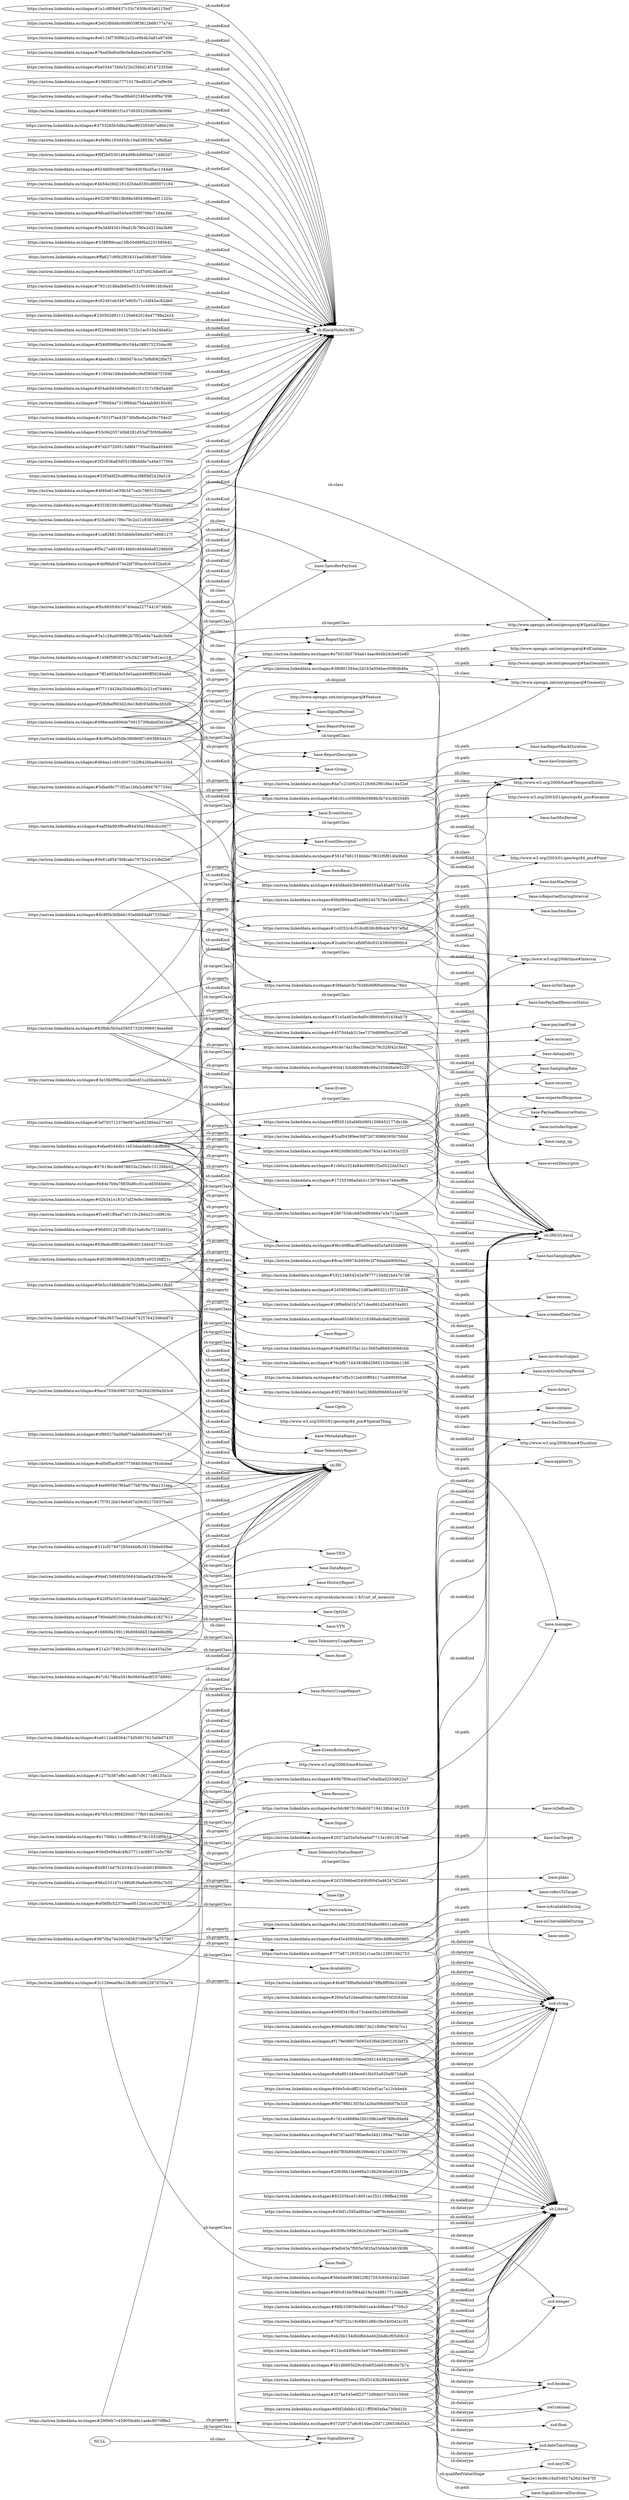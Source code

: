 digraph ar2dtool_diagram { 
rankdir=LR;
size="1501"
	"https://astrea.linkeddata.es/shapes#76ad0bd0a09c0e8abee2e0e40ad7e58c" -> "sh:BlankNodeOrIRI" [ label = "sh:nodeKind" ];
	"https://astrea.linkeddata.es/shapes#ba034472bfa322b258bd14f1472355e6" -> "sh:BlankNodeOrIRI" [ label = "sh:nodeKind" ];
	"https://astrea.linkeddata.es/shapes#1060f31bb77710178ed8201af7ef9e56" -> "sh:BlankNodeOrIRI" [ label = "sh:nodeKind" ];
	"https://astrea.linkeddata.es/shapes#83fb8c5b5ed395573202996919eee9e6" -> "base:ReportPayload" [ label = "sh:targetClass" ];
	"https://astrea.linkeddata.es/shapes#83fb8c5b5ed395573202996919eee9e6" -> "https://astrea.linkeddata.es/shapes#4570d4ab313ee7376d896f5cac207e6f" [ label = "sh:property" ];
	"https://astrea.linkeddata.es/shapes#83fb8c5b5ed395573202996919eee9e6" -> "sh:IRI" [ label = "sh:nodeKind" ];
	"https://astrea.linkeddata.es/shapes#83fb8c5b5ed395573202996919eee9e6" -> "https://astrea.linkeddata.es/shapes#9cb413cb4609b94c98e2559d8a0e5220" [ label = "sh:property" ];
	"https://astrea.linkeddata.es/shapes#83fb8c5b5ed395573202996919eee9e6" -> "https://astrea.linkeddata.es/shapes#6c4e74a1f8ac5b9d2b78c328f42c3bd1" [ label = "sh:property" ];
	"https://astrea.linkeddata.es/shapes#83fb8c5b5ed395573202996919eee9e6" -> "https://astrea.linkeddata.es/shapes#51e5a462ec9af0c3f8894fc01438ab79" [ label = "sh:property" ];
	"https://astrea.linkeddata.es/shapes#06e5c6cdff21342ebcf1ac7a12cb4ed4" -> "sh:Literal" [ label = "sh:nodeKind" ];
	"https://astrea.linkeddata.es/shapes#06e5c6cdff21342ebcf1ac7a12cb4ed4" -> "xsd:string" [ label = "sh:datatype" ];
	"https://astrea.linkeddata.es/shapes#200e5a52deea60eb19a89b55f2fc63dd" -> "sh:Literal" [ label = "sh:nodeKind" ];
	"https://astrea.linkeddata.es/shapes#200e5a52deea60eb19a89b55f2fc63dd" -> "xsd:string" [ label = "sh:datatype" ];
	"https://astrea.linkeddata.es/shapes#1ce8aa75bcad9b4023485ecb9f9a7896" -> "sh:BlankNodeOrIRI" [ label = "sh:nodeKind" ];
	"https://astrea.linkeddata.es/shapes#bd851bd791b544c23ccdcb0180fd0e3b" -> "http://www.w3.org/2006/time#Duration" [ label = "sh:targetClass" ];
	"https://astrea.linkeddata.es/shapes#bd851bd791b544c23ccdcb0180fd0e3b" -> "sh:IRI" [ label = "sh:nodeKind" ];
	"https://astrea.linkeddata.es/shapes#000f341f6c473c4eb5bc2495d9e8bed5" -> "sh:Literal" [ label = "sh:nodeKind" ];
	"https://astrea.linkeddata.es/shapes#000f341f6c473c4eb5bc2495d9e8bed5" -> "xsd:string" [ label = "sh:datatype" ];
	"https://astrea.linkeddata.es/shapes#7d6a3657bad33da9742576423d6ebf7d" -> "base:OptIn" [ label = "sh:targetClass" ];
	"https://astrea.linkeddata.es/shapes#7d6a3657bad33da9742576423d6ebf7d" -> "sh:IRI" [ label = "sh:nodeKind" ];
	"https://astrea.linkeddata.es/shapes#498ecea4906de70915739bdbdf3d1bc0" -> "http://www.opengis.net/ont/geosparql#SpatialObject" [ label = "sh:targetClass" ];
	"https://astrea.linkeddata.es/shapes#498ecea4906de70915739bdbdf3d1bc0" -> "https://astrea.linkeddata.es/shapes#561d7681316bbbc7f832f6f814fa96dd" [ label = "sh:property" ];
	"https://astrea.linkeddata.es/shapes#498ecea4906de70915739bdbdf3d1bc0" -> "https://astrea.linkeddata.es/shapes#e7b516b5764ab14aac9d4b2dcbe92e80" [ label = "sh:property" ];
	"https://astrea.linkeddata.es/shapes#498ecea4906de70915739bdbdf3d1bc0" -> "sh:IRI" [ label = "sh:nodeKind" ];
	"https://astrea.linkeddata.es/shapes#4570d4ab313ee7376d896f5cac207e6f" -> "base:payloadFloat" [ label = "sh:path" ];
	"https://astrea.linkeddata.es/shapes#4570d4ab313ee7376d896f5cac207e6f" -> "sh:IRIOrLiteral" [ label = "sh:nodeKind" ];
	"https://astrea.linkeddata.es/shapes#fb0788b13f35d1a26a098d460f7fe328" -> "sh:Literal" [ label = "sh:nodeKind" ];
	"https://astrea.linkeddata.es/shapes#fb0788b13f35d1a26a098d460f7fe328" -> "xsd:string" [ label = "sh:datatype" ];
	"https://astrea.linkeddata.es/shapes#830f6c599626c2d56e9579e22951ee8b" -> "sh:Literal" [ label = "sh:nodeKind" ];
	"https://astrea.linkeddata.es/shapes#830f6c599626c2d56e9579e22951ee8b" -> "xsd:integer" [ label = "sh:datatype" ];
	"https://astrea.linkeddata.es/shapes#9bc46ffbac9f3ad0be4d5a5a845dd699" -> "base:createdDateTime" [ label = "sh:path" ];
	"https://astrea.linkeddata.es/shapes#9bc46ffbac9f3ad0be4d5a5a845dd699" -> "sh:IRIOrLiteral" [ label = "sh:nodeKind" ];
	"https://astrea.linkeddata.es/shapes#63fadcd9f02ded96d012ddd437781d20" -> "base:PayloadResourceStatus" [ label = "sh:targetClass" ];
	"https://astrea.linkeddata.es/shapes#63fadcd9f02ded96d012ddd437781d20" -> "sh:IRI" [ label = "sh:nodeKind" ];
	"https://astrea.linkeddata.es/shapes#8c9f0a3ef50fe390869f7c693885d425" -> "http://www.opengis.net/ont/geosparql#Feature" [ label = "sh:targetClass" ];
	"https://astrea.linkeddata.es/shapes#8c9f0a3ef50fe390869f7c693885d425" -> "https://astrea.linkeddata.es/shapes#3f6891594ac2d163a004bec00f8db48a" [ label = "sh:property" ];
	"https://astrea.linkeddata.es/shapes#8c9f0a3ef50fe390869f7c693885d425" -> "sh:IRI" [ label = "sh:nodeKind" ];
	"https://astrea.linkeddata.es/shapes#8c9f0a3ef50fe390869f7c693885d425" -> "http://www.opengis.net/ont/geosparql#Geometry" [ label = "sh:disjoint" ];
	"https://astrea.linkeddata.es/shapes#8cac59f974cb959c2f76daabb90b5ba2" -> "base:version" [ label = "sh:path" ];
	"https://astrea.linkeddata.es/shapes#8cac59f974cb959c2f76daabb90b5ba2" -> "sh:IRIOrLiteral" [ label = "sh:nodeKind" ];
	"https://astrea.linkeddata.es/shapes#8cac59f974cb959c2f76daabb90b5ba2" -> "xsd:string" [ label = "sh:datatype" ];
	"https://astrea.linkeddata.es/shapes#508f40d01f1e37d9393250df8cf4099d" -> "sh:BlankNodeOrIRI" [ label = "sh:nodeKind" ];
	"https://astrea.linkeddata.es/shapes#792f722c19c69d1d86c3fe5400d2a193" -> "sh:Literal" [ label = "sh:nodeKind" ];
	"https://astrea.linkeddata.es/shapes#792f722c19c69d1d86c3fe5400d2a193" -> "owl:rational" [ label = "sh:datatype" ];
	"https://astrea.linkeddata.es/shapes#8c8f5b3bfbbb193efd684afd73359ab7" -> "https://astrea.linkeddata.es/shapes#2ca6e10e1afb9f58c83243900d990fc4" [ label = "sh:property" ];
	"https://astrea.linkeddata.es/shapes#8c8f5b3bfbbb193efd684afd73359ab7" -> "https://astrea.linkeddata.es/shapes#d40d8a043b648895554a54ba857b1e5a" [ label = "sh:property" ];
	"https://astrea.linkeddata.es/shapes#8c8f5b3bfbbb193efd684afd73359ab7" -> "sh:IRI" [ label = "sh:nodeKind" ];
	"https://astrea.linkeddata.es/shapes#8c8f5b3bfbbb193efd684afd73359ab7" -> "base:SamplingRate" [ label = "sh:targetClass" ];
	"https://astrea.linkeddata.es/shapes#8c8f5b3bfbbb193efd684afd73359ab7" -> "https://astrea.linkeddata.es/shapes#0fa989daa82a0862447b78e1b6958cc3" [ label = "sh:property" ];
	"https://astrea.linkeddata.es/shapes#8c8f5b3bfbbb193efd684afd73359ab7" -> "https://astrea.linkeddata.es/shapes#56fadafc5c7b566d6f6f0e0b0dac76b4" [ label = "sh:property" ];
	"https://astrea.linkeddata.es/shapes#6ace7559c09873d57bb26d2909a563c6" -> "http://www.w3.org/2003/01/geo/wgs84_pos#SpatialThing" [ label = "sh:targetClass" ];
	"https://astrea.linkeddata.es/shapes#6ace7559c09873d57bb26d2909a563c6" -> "sh:IRI" [ label = "sh:nodeKind" ];
	"https://astrea.linkeddata.es/shapes#69b7f09cce333ed7e9a0ba0253d822a7" -> "base:manages" [ label = "sh:path" ];
	"https://astrea.linkeddata.es/shapes#69b7f09cce333ed7e9a0ba0253d822a7" -> "sh:IRIOrLiteral" [ label = "sh:nodeKind" ];
	"https://astrea.linkeddata.es/shapes#07329727a6c914bec20d71286536d543" -> "9aec2e14ed6c16a934927a26d14e47f5" [ label = "sh:qualifiedValueShape" ];
	"https://astrea.linkeddata.es/shapes#07329727a6c914bec20d71286536d543" -> "base:SignalIntervalDuration" [ label = "sh:path" ];
	"https://astrea.linkeddata.es/shapes#07329727a6c914bec20d71286536d543" -> "sh:IRIOrLiteral" [ label = "sh:nodeKind" ];
	"https://astrea.linkeddata.es/shapes#3e18b0f9fac2d3bdcd51a2fdadcbda53" -> "http://www.w3.org/2006/time#TemporalEntity" [ label = "sh:targetClass" ];
	"https://astrea.linkeddata.es/shapes#3e18b0f9fac2d3bdcd51a2fdadcbda53" -> "sh:IRI" [ label = "sh:nodeKind" ];
	"https://astrea.linkeddata.es/shapes#88fb339f39e9b91ee4c488eec47705c3" -> "sh:Literal" [ label = "sh:nodeKind" ];
	"https://astrea.linkeddata.es/shapes#88fb339f39e9b91ee4c488eec47705c3" -> "xsd:boolean" [ label = "sh:datatype" ];
	"https://astrea.linkeddata.es/shapes#20372a55a5e5ea4af7713e1601387ae8" -> "base:hasTarget" [ label = "sh:path" ];
	"https://astrea.linkeddata.es/shapes#20372a55a5e5ea4af7713e1601387ae8" -> "sh:IRIOrLiteral" [ label = "sh:nodeKind" ];
	"https://astrea.linkeddata.es/shapes#d753265b3d8a20ea903355d07a8bb256" -> "sh:BlankNodeOrIRI" [ label = "sh:nodeKind" ];
	"https://astrea.linkeddata.es/shapes#a1a9e1202c0c9208afee98011e8ce6b9" -> "base:refersToTarget" [ label = "sh:path" ];
	"https://astrea.linkeddata.es/shapes#a1a9e1202c0c9208afee98011e8ce6b9" -> "sh:IRIOrLiteral" [ label = "sh:nodeKind" ];
	"https://astrea.linkeddata.es/shapes#efae60444b11e53deada6fc1dcff6f6b" -> "https://astrea.linkeddata.es/shapes#9bc46ffbac9f3ad0be4d5a5a845dd699" [ label = "sh:property" ];
	"https://astrea.linkeddata.es/shapes#efae60444b11e53deada6fc1dcff6f6b" -> "https://astrea.linkeddata.es/shapes#9820d9b5dfd2c9e5763a14e3593a1f25" [ label = "sh:property" ];
	"https://astrea.linkeddata.es/shapes#efae60444b11e53deada6fc1dcff6f6b" -> "https://astrea.linkeddata.es/shapes#1cb0a1024e84e09991f2a0522da55a21" [ label = "sh:property" ];
	"https://astrea.linkeddata.es/shapes#efae60444b11e53deada6fc1dcff6f6b" -> "https://astrea.linkeddata.es/shapes#17255396a5eb2c139783dc47a4deff9e" [ label = "sh:property" ];
	"https://astrea.linkeddata.es/shapes#efae60444b11e53deada6fc1dcff6f6b" -> "base:Event" [ label = "sh:targetClass" ];
	"https://astrea.linkeddata.es/shapes#efae60444b11e53deada6fc1dcff6f6b" -> "sh:IRI" [ label = "sh:nodeKind" ];
	"https://astrea.linkeddata.es/shapes#efae60444b11e53deada6fc1dcff6f6b" -> "https://astrea.linkeddata.es/shapes#ff5051b5afd6b08f41598452177db18b" [ label = "sh:property" ];
	"https://astrea.linkeddata.es/shapes#efae60444b11e53deada6fc1dcff6f6b" -> "https://astrea.linkeddata.es/shapes#5caf04389ee30f7267309f4595b758dd" [ label = "sh:property" ];
	"https://astrea.linkeddata.es/shapes#efae60444b11e53deada6fc1dcff6f6b" -> "https://astrea.linkeddata.es/shapes#8cac59f974cb959c2f76daabb90b5ba2" [ label = "sh:property" ];
	"https://astrea.linkeddata.es/shapes#5dba68c773f2ac1bfa2cb894767735e2" -> "sh:IRI" [ label = "sh:nodeKind" ];
	"https://astrea.linkeddata.es/shapes#5dba68c773f2ac1bfa2cb894767735e2" -> "https://astrea.linkeddata.es/shapes#b6161cc0569b9e5988b3b743c4820485" [ label = "sh:property" ];
	"https://astrea.linkeddata.es/shapes#5dba68c773f2ac1bfa2cb894767735e2" -> "https://astrea.linkeddata.es/shapes#1cd352c4c51dcd638c89b4de7937efbd" [ label = "sh:property" ];
	"https://astrea.linkeddata.es/shapes#5dba68c773f2ac1bfa2cb894767735e2" -> "https://astrea.linkeddata.es/shapes#ba7c21b062c212fc6629618be14e32ef" [ label = "sh:property" ];
	"https://astrea.linkeddata.es/shapes#5dba68c773f2ac1bfa2cb894767735e2" -> "base:ReportSpecifier" [ label = "sh:targetClass" ];
	"https://astrea.linkeddata.es/shapes#ef496c183d45dc19a639538c7a9bfba0" -> "sh:BlankNodeOrIRI" [ label = "sh:nodeKind" ];
	"https://astrea.linkeddata.es/shapes#f6f2b65301484d98cb89f4da714d02d7" -> "sh:BlankNodeOrIRI" [ label = "sh:nodeKind" ];
	"https://astrea.linkeddata.es/shapes#6248d50c6907fde04303bcd5ac1344a9" -> "sh:BlankNodeOrIRI" [ label = "sh:nodeKind" ];
	"https://astrea.linkeddata.es/shapes#17f7812bb16e8487a39c921750370a05" -> "base:DataReport" [ label = "sh:targetClass" ];
	"https://astrea.linkeddata.es/shapes#17f7812bb16e8487a39c921750370a05" -> "sh:IRI" [ label = "sh:nodeKind" ];
	"https://astrea.linkeddata.es/shapes#4b54e26d2161d25dad330cd6f307c184" -> "sh:BlankNodeOrIRI" [ label = "sh:nodeKind" ];
	"https://astrea.linkeddata.es/shapes#90d0012470ff100a1ba6c6e721bd931e" -> "base:ItemBase" [ label = "sh:targetClass" ];
	"https://astrea.linkeddata.es/shapes#90d0012470ff100a1ba6c6e721bd931e" -> "sh:IRI" [ label = "sh:nodeKind" ];
	"https://astrea.linkeddata.es/shapes#d00afdd6c388b73b21fbf6d7965b7cc1" -> "sh:Literal" [ label = "sh:nodeKind" ];
	"https://astrea.linkeddata.es/shapes#d00afdd6c388b73b21fbf6d7965b7cc1" -> "xsd:string" [ label = "sh:datatype" ];
	"https://astrea.linkeddata.es/shapes#34a864f335a12a13b65a86682d066cbb" -> "base:contains" [ label = "sh:path" ];
	"https://astrea.linkeddata.es/shapes#34a864f335a12a13b65a86682d066cbb" -> "sh:IRIOrLiteral" [ label = "sh:nodeKind" ];
	"https://astrea.linkeddata.es/shapes#6320678fd18b98e3804390bebf11325c" -> "sh:BlankNodeOrIRI" [ label = "sh:nodeKind" ];
	"https://astrea.linkeddata.es/shapes#420f3e3cf12dcbfc4eadd72dab28afe7" -> "base:OptOut" [ label = "sh:targetClass" ];
	"https://astrea.linkeddata.es/shapes#420f3e3cf12dcbfc4eadd72dab28afe7" -> "sh:IRI" [ label = "sh:nodeKind" ];
	"https://astrea.linkeddata.es/shapes#86cad30ad540a4059f570fdc7164e3bb" -> "sh:BlankNodeOrIRI" [ label = "sh:nodeKind" ];
	"https://astrea.linkeddata.es/shapes#56e6de9839822f827053c65b43422bdd" -> "sh:Literal" [ label = "sh:nodeKind" ];
	"https://astrea.linkeddata.es/shapes#56e6de9839822f827053c65b43422bdd" -> "xsd:boolean" [ label = "sh:datatype" ];
	"https://astrea.linkeddata.es/shapes#9d7ff3689486399e6b14742663377f91" -> "sh:Literal" [ label = "sh:nodeKind" ];
	"https://astrea.linkeddata.es/shapes#9d7ff3689486399e6b14742663377f91" -> "xsd:string" [ label = "sh:datatype" ];
	"https://astrea.linkeddata.es/shapes#9cb413cb4609b94c98e2559d8a0e5220" -> "base:dataquality" [ label = "sh:path" ];
	"https://astrea.linkeddata.es/shapes#9cb413cb4609b94c98e2559d8a0e5220" -> "sh:IRIOrLiteral" [ label = "sh:nodeKind" ];
	"https://astrea.linkeddata.es/shapes#790eda9f1006c334de8cd96c41827613" -> "base:VTN" [ label = "sh:targetClass" ];
	"https://astrea.linkeddata.es/shapes#790eda9f1006c334de8cd96c41827613" -> "sh:IRI" [ label = "sh:nodeKind" ];
	"https://astrea.linkeddata.es/shapes#2ca6e10e1afb9f58c83243900d990fc4" -> "base:hasItemBase" [ label = "sh:path" ];
	"https://astrea.linkeddata.es/shapes#2ca6e10e1afb9f58c83243900d990fc4" -> "sh:IRIOrLiteral" [ label = "sh:nodeKind" ];
	"https://astrea.linkeddata.es/shapes#9820d9b5dfd2c9e5763a14e3593a1f25" -> "base:includesSignal" [ label = "sh:path" ];
	"https://astrea.linkeddata.es/shapes#9820d9b5dfd2c9e5763a14e3593a1f25" -> "sh:IRIOrLiteral" [ label = "sh:nodeKind" ];
	"https://astrea.linkeddata.es/shapes#5caf04389ee30f7267309f4595b758dd" -> "base:expectedResponse" [ label = "sh:path" ];
	"https://astrea.linkeddata.es/shapes#5caf04389ee30f7267309f4595b758dd" -> "sh:IRIOrLiteral" [ label = "sh:nodeKind" ];
	"https://astrea.linkeddata.es/shapes#561d7681316bbbc7f832f6f814fa96dd" -> "http://www.w3.org/2003/01/geo/wgs84_pos#location" [ label = "sh:path" ];
	"https://astrea.linkeddata.es/shapes#561d7681316bbbc7f832f6f814fa96dd" -> "sh:IRIOrLiteral" [ label = "sh:nodeKind" ];
	"https://astrea.linkeddata.es/shapes#561d7681316bbbc7f832f6f814fa96dd" -> "http://www.w3.org/2003/01/geo/wgs84_pos#Point" [ label = "sh:class" ];
	"https://astrea.linkeddata.es/shapes#60f2debbc1d211ff5065efaa730bd15c" -> "sh:Literal" [ label = "sh:nodeKind" ];
	"https://astrea.linkeddata.es/shapes#60f2debbc1d211ff5065efaa730bd15c" -> "xsd:anyURI" [ label = "sh:datatype" ];
	"https://astrea.linkeddata.es/shapes#b765c419f68200d177fb014b294619c2" -> "base:Resource" [ label = "sh:targetClass" ];
	"https://astrea.linkeddata.es/shapes#b765c419f68200d177fb014b294619c2" -> "https://astrea.linkeddata.es/shapes#69b7f09cce333ed7e9a0ba0253d822a7" [ label = "sh:property" ];
	"https://astrea.linkeddata.es/shapes#b765c419f68200d177fb014b294619c2" -> "sh:IRI" [ label = "sh:nodeKind" ];
	"https://astrea.linkeddata.es/shapes#5b1d6665b29c40a692eb63c98c0e7b7a" -> "sh:Literal" [ label = "sh:nodeKind" ];
	"https://astrea.linkeddata.es/shapes#5b1d6665b29c40a692eb63c98c0e7b7a" -> "xsd:dateTimeStamp" [ label = "sh:datatype" ];
	"https://astrea.linkeddata.es/shapes#f1ed01ff4ad7e0110c28d4231cd9616c" -> "http://www.w3.org/2006/time#Interval" [ label = "sh:targetClass" ];
	"https://astrea.linkeddata.es/shapes#f1ed01ff4ad7e0110c28d4231cd9616c" -> "sh:IRI" [ label = "sh:nodeKind" ];
	"https://astrea.linkeddata.es/shapes#aaf59a993f9cef84450a198dcdcc0077" -> "base:SignalPayload" [ label = "sh:targetClass" ];
	"https://astrea.linkeddata.es/shapes#aaf59a993f9cef84450a198dcdcc0077" -> "sh:IRI" [ label = "sh:nodeKind" ];
	"https://astrea.linkeddata.es/shapes#20b36b1fa4666a319b29cb6a6191f10e" -> "sh:Literal" [ label = "sh:nodeKind" ];
	"https://astrea.linkeddata.es/shapes#20b36b1fa4666a319b29cb6a6191f10e" -> "xsd:string" [ label = "sh:datatype" ];
	"https://astrea.linkeddata.es/shapes#1cb0a1024e84e09991f2a0522da55a21" -> "base:ramp_up" [ label = "sh:path" ];
	"https://astrea.linkeddata.es/shapes#1cb0a1024e84e09991f2a0522da55a21" -> "sh:IRIOrLiteral" [ label = "sh:nodeKind" ];
	"https://astrea.linkeddata.es/shapes#f5e27add16814bb0c4d4dd4e92286b09" -> "sh:BlankNodeOrIRI" [ label = "sh:nodeKind" ];
	"https://astrea.linkeddata.es/shapes#f5e27add16814bb0c4d4dd4e92286b09" -> "base:SpecifierPayload" [ label = "sh:class" ];
	"https://astrea.linkeddata.es/shapes#02b341e181b7af29e9e1f066905f489e" -> "base:EventDescriptor" [ label = "sh:targetClass" ];
	"https://astrea.linkeddata.es/shapes#02b341e181b7af29e9e1f066905f489e" -> "sh:IRI" [ label = "sh:nodeKind" ];
	"https://astrea.linkeddata.es/shapes#9a3ddf43d109ad1fb790e2d213da3b88" -> "sh:BlankNodeOrIRI" [ label = "sh:nodeKind" ];
	"https://astrea.linkeddata.es/shapes#09edd93eea135cf3143b288496d440b6" -> "sh:Literal" [ label = "sh:nodeKind" ];
	"https://astrea.linkeddata.es/shapes#09edd93eea135cf3143b288496d440b6" -> "xsd:dateTimeStamp" [ label = "sh:datatype" ];
	"https://astrea.linkeddata.es/shapes#3348f96caa15fb50d86f0a2231585642" -> "sh:BlankNodeOrIRI" [ label = "sh:nodeKind" ];
	"https://astrea.linkeddata.es/shapes#0e5cc3486bdb56702d6be2be99c1fbd5" -> "base:Group" [ label = "sh:targetClass" ];
	"https://astrea.linkeddata.es/shapes#0e5cc3486bdb56702d6be2be99c1fbd5" -> "https://astrea.linkeddata.es/shapes#34a864f335a12a13b65a86682d066cbb" [ label = "sh:property" ];
	"https://astrea.linkeddata.es/shapes#0e5cc3486bdb56702d6be2be99c1fbd5" -> "https://astrea.linkeddata.es/shapes#de7cf5c312eb50ff04117ccb895f05a6" [ label = "sh:property" ];
	"https://astrea.linkeddata.es/shapes#0e5cc3486bdb56702d6be2be99c1fbd5" -> "sh:IRI" [ label = "sh:nodeKind" ];
	"https://astrea.linkeddata.es/shapes#eb2bb154dbbfbb4ed42bbdbcf05d0b1d" -> "sh:Literal" [ label = "sh:nodeKind" ];
	"https://astrea.linkeddata.es/shapes#eb2bb154dbbfbb4ed42bbdbcf05d0b1d" -> "owl:rational" [ label = "sh:datatype" ];
	"https://astrea.linkeddata.es/shapes#f179e08957b065e53feb2b802262bf1b" -> "sh:Literal" [ label = "sh:nodeKind" ];
	"https://astrea.linkeddata.es/shapes#f179e08957b065e53feb2b802262bf1b" -> "xsd:string" [ label = "sh:datatype" ];
	"https://astrea.linkeddata.es/shapes#f28dbef903d2c6e18dfc93ebf4e283d9" -> "base:SpecifierPayload" [ label = "sh:targetClass" ];
	"https://astrea.linkeddata.es/shapes#f28dbef903d2c6e18dfc93ebf4e283d9" -> "sh:IRI" [ label = "sh:nodeKind" ];
	"https://astrea.linkeddata.es/shapes#ffa627c90b2f93431bad38fc95750b9e" -> "sh:BlankNodeOrIRI" [ label = "sh:nodeKind" ];
	"https://astrea.linkeddata.es/shapes#532124854242e58777154dd1bd47e7d8" -> "base:involvesSubject" [ label = "sh:path" ];
	"https://astrea.linkeddata.es/shapes#532124854242e58777154dd1bd47e7d8" -> "sh:IRIOrLiteral" [ label = "sh:nodeKind" ];
	"https://astrea.linkeddata.es/shapes#ebeeb0689d06e67132f7d923dbe0f1a0" -> "sh:BlankNodeOrIRI" [ label = "sh:nodeKind" ];
	"https://astrea.linkeddata.es/shapes#d64aa1c491d0071b2f6426bad64ca3b4" -> "sh:BlankNodeOrIRI" [ label = "sh:nodeKind" ];
	"https://astrea.linkeddata.es/shapes#d64aa1c491d0071b2f6426bad64ca3b4" -> "base:SignalInterval" [ label = "sh:class" ];
	"https://astrea.linkeddata.es/shapes#525ab941786c78c2e21c9381b6bd0938" -> "sh:BlankNodeOrIRI" [ label = "sh:nodeKind" ];
	"https://astrea.linkeddata.es/shapes#525ab941786c78c2e21c9381b6bd0938" -> "base:Group" [ label = "sh:class" ];
	"https://astrea.linkeddata.es/shapes#7931d1d8adb85ed5315c46861fdc9a43" -> "sh:BlankNodeOrIRI" [ label = "sh:nodeKind" ];
	"https://astrea.linkeddata.es/shapes#c62491eb3497e805c71c3df45ec82db0" -> "sh:BlankNodeOrIRI" [ label = "sh:nodeKind" ];
	"https://astrea.linkeddata.es/shapes#1277b387effe1ea8b7cf6171d6155a1b" -> "http://www.w3.org/2006/time#Instant" [ label = "sh:targetClass" ];
	"https://astrea.linkeddata.es/shapes#1277b387effe1ea8b7cf6171d6155a1b" -> "sh:IRI" [ label = "sh:nodeKind" ];
	"https://astrea.linkeddata.es/shapes#56fadafc5c7b566d6f6f0e0b0dac76b4" -> "base:isOnChange" [ label = "sh:path" ];
	"https://astrea.linkeddata.es/shapes#56fadafc5c7b566d6f6f0e0b0dac76b4" -> "sh:IRIOrLiteral" [ label = "sh:nodeKind" ];
	"https://astrea.linkeddata.es/shapes#86a5331b7c198bf639a6ee9c90bc7b55" -> "base:Opt" [ label = "sh:targetClass" ];
	"https://astrea.linkeddata.es/shapes#86a5331b7c198bf639a6ee9c90bc7b55" -> "https://astrea.linkeddata.es/shapes#2d33566be0240fcf0045a46247d22eb1" [ label = "sh:property" ];
	"https://astrea.linkeddata.es/shapes#86a5331b7c198bf639a6ee9c90bc7b55" -> "sh:IRI" [ label = "sh:nodeKind" ];
	"https://astrea.linkeddata.es/shapes#3a1c28ad09f862b7f92a6de74adb3b66" -> "sh:BlankNodeOrIRI" [ label = "sh:nodeKind" ];
	"https://astrea.linkeddata.es/shapes#3a1c28ad09f862b7f92a6de74adb3b66" -> "base:ReportPayload" [ label = "sh:class" ];
	"https://astrea.linkeddata.es/shapes#230562d9111120e642018a47798a2e24" -> "sh:BlankNodeOrIRI" [ label = "sh:nodeKind" ];
	"https://astrea.linkeddata.es/shapes#f2299dd03865b7225c1ac510a246a62c" -> "sh:BlankNodeOrIRI" [ label = "sh:nodeKind" ];
	"https://astrea.linkeddata.es/shapes#9e81a8547fd8cabc79752e243c8d2b67" -> "http://www.opengis.net/ont/geosparql#Geometry" [ label = "sh:targetClass" ];
	"https://astrea.linkeddata.es/shapes#9e81a8547fd8cabc79752e243c8d2b67" -> "sh:IRI" [ label = "sh:nodeKind" ];
	"https://astrea.linkeddata.es/shapes#8355820918b8f052e2489eb782a08ab2" -> "sh:BlankNodeOrIRI" [ label = "sh:nodeKind" ];
	"https://astrea.linkeddata.es/shapes#8355820918b8f052e2489eb782a08ab2" -> "http://www.opengis.net/ont/geosparql#SpatialObject" [ label = "sh:class" ];
	"https://astrea.linkeddata.es/shapes#e170bfa11ccf888dcc579c1032df0b1d" -> "base:Signal" [ label = "sh:targetClass" ];
	"https://astrea.linkeddata.es/shapes#e170bfa11ccf888dcc579c1032df0b1d" -> "https://astrea.linkeddata.es/shapes#ac0dc9875106eb007194138b41ec1519" [ label = "sh:property" ];
	"https://astrea.linkeddata.es/shapes#e170bfa11ccf888dcc579c1032df0b1d" -> "https://astrea.linkeddata.es/shapes#20372a55a5e5ea4af7713e1601387ae8" [ label = "sh:property" ];
	"https://astrea.linkeddata.es/shapes#e170bfa11ccf888dcc579c1032df0b1d" -> "sh:IRI" [ label = "sh:nodeKind" ];
	"https://astrea.linkeddata.es/shapes#21bcd4df8e9c3a9750e8e8f804d106d0" -> "sh:Literal" [ label = "sh:nodeKind" ];
	"https://astrea.linkeddata.es/shapes#21bcd4df8e9c3a9750e8e8f804d106d0" -> "xsd:float" [ label = "sh:datatype" ];
	"https://astrea.linkeddata.es/shapes#89d9104c3000ed3851445822a164b9f5" -> "sh:Literal" [ label = "sh:nodeKind" ];
	"https://astrea.linkeddata.es/shapes#89d9104c3000ed3851445822a164b9f5" -> "xsd:string" [ label = "sh:datatype" ];
	"https://astrea.linkeddata.es/shapes#4bf8fa8c873e2bf780acdc0c832befc6" -> "sh:BlankNodeOrIRI" [ label = "sh:nodeKind" ];
	"https://astrea.linkeddata.es/shapes#4bf8fa8c873e2bf780acdc0c832befc6" -> "base:ReportSpecifier" [ label = "sh:class" ];
	"https://astrea.linkeddata.es/shapes#ba7c21b062c212fc6629618be14e32ef" -> "base:hasReportBackDuration" [ label = "sh:path" ];
	"https://astrea.linkeddata.es/shapes#ba7c21b062c212fc6629618be14e32ef" -> "sh:IRIOrLiteral" [ label = "sh:nodeKind" ];
	"https://astrea.linkeddata.es/shapes#ba7c21b062c212fc6629618be14e32ef" -> "http://www.w3.org/2006/time#TemporalEntity" [ label = "sh:class" ];
	"https://astrea.linkeddata.es/shapes#257be545e0f23772d94b037fcb31560d" -> "sh:Literal" [ label = "sh:nodeKind" ];
	"https://astrea.linkeddata.es/shapes#257be545e0f23772d94b037fcb31560d" -> "xsd:dateTimeStamp" [ label = "sh:datatype" ];
	"https://astrea.linkeddata.es/shapes#7ff1a604a5e53e5aabb460ff59284a8d" -> "sh:BlankNodeOrIRI" [ label = "sh:nodeKind" ];
	"https://astrea.linkeddata.es/shapes#7ff1a604a5e53e5aabb460ff59284a8d" -> "base:EventDescriptor" [ label = "sh:class" ];
	"https://astrea.linkeddata.es/shapes#3f276d64015a02386fdf96695d44878f" -> "base:manages" [ label = "sh:path" ];
	"https://astrea.linkeddata.es/shapes#3f276d64015a02386fdf96695d44878f" -> "sh:IRIOrLiteral" [ label = "sh:nodeKind" ];
	"https://astrea.linkeddata.es/shapes#f346f0988ac90c544a3885752334ac98" -> "sh:BlankNodeOrIRI" [ label = "sh:nodeKind" ];
	"https://astrea.linkeddata.es/shapes#f77114428a35ddabff6b2c21cd704664" -> "sh:BlankNodeOrIRI" [ label = "sh:nodeKind" ];
	"https://astrea.linkeddata.es/shapes#f77114428a35ddabff6b2c21cd704664" -> "base:ItemBase" [ label = "sh:class" ];
	"https://astrea.linkeddata.es/shapes#c7d1e48689e20b109b2ed978f6c69a94" -> "sh:Literal" [ label = "sh:nodeKind" ];
	"https://astrea.linkeddata.es/shapes#c7d1e48689e20b109b2ed978f6c69a94" -> "xsd:string" [ label = "sh:datatype" ];
	"https://astrea.linkeddata.es/shapes#6eea653865d1216386a8c8e62955d0d8" -> "base:dstart" [ label = "sh:path" ];
	"https://astrea.linkeddata.es/shapes#6eea653865d1216386a8c8e62955d0d8" -> "sh:IRIOrLiteral" [ label = "sh:nodeKind" ];
	"https://astrea.linkeddata.es/shapes#1ca826813b5dbbfe5b6a0b57e866127f" -> "sh:BlankNodeOrIRI" [ label = "sh:nodeKind" ];
	"https://astrea.linkeddata.es/shapes#1ca826813b5dbbfe5b6a0b57e866127f" -> "base:ReportDescriptor" [ label = "sh:class" ];
	"https://astrea.linkeddata.es/shapes#2c129eea08a128c801b062267d703a76" -> "base:Node" [ label = "sh:targetClass" ];
	"https://astrea.linkeddata.es/shapes#2c129eea08a128c801b062267d703a76" -> "https://astrea.linkeddata.es/shapes#4b48788bdfa0ebd478ffa9ff59e32d69" [ label = "sh:property" ];
	"https://astrea.linkeddata.es/shapes#2c129eea08a128c801b062267d703a76" -> "sh:IRI" [ label = "sh:nodeKind" ];
	"https://astrea.linkeddata.es/shapes#b64e7b9a7883fa8fcc81acdd304fa60c" -> "base:EventStatus" [ label = "sh:targetClass" ];
	"https://astrea.linkeddata.es/shapes#b64e7b9a7883fa8fcc81acdd304fa60c" -> "sh:IRI" [ label = "sh:nodeKind" ];
	"https://astrea.linkeddata.es/shapes#67619bc4e9878833e229a0c101266b52" -> "base:ReportDescriptor" [ label = "sh:targetClass" ];
	"https://astrea.linkeddata.es/shapes#67619bc4e9878833e229a0c101266b52" -> "https://astrea.linkeddata.es/shapes#286753dccb859df6466a7e3e715aae06" [ label = "sh:property" ];
	"https://astrea.linkeddata.es/shapes#67619bc4e9878833e229a0c101266b52" -> "https://astrea.linkeddata.es/shapes#532124854242e58777154dd1bd47e7d8" [ label = "sh:property" ];
	"https://astrea.linkeddata.es/shapes#67619bc4e9878833e229a0c101266b52" -> "sh:IRI" [ label = "sh:nodeKind" ];
	"https://astrea.linkeddata.es/shapes#abee8dc113660d74cca7b9bf062f0a75" -> "sh:BlankNodeOrIRI" [ label = "sh:nodeKind" ];
	"https://astrea.linkeddata.es/shapes#e7b516b5764ab14aac9d4b2dcbe92e80" -> "http://www.opengis.net/ont/geosparql#sfContains" [ label = "sh:path" ];
	"https://astrea.linkeddata.es/shapes#e7b516b5764ab14aac9d4b2dcbe92e80" -> "sh:IRIOrLiteral" [ label = "sh:nodeKind" ];
	"https://astrea.linkeddata.es/shapes#e7b516b5764ab14aac9d4b2dcbe92e80" -> "http://www.opengis.net/ont/geosparql#SpatialObject" [ label = "sh:class" ];
	"https://astrea.linkeddata.es/shapes#3f6891594ac2d163a004bec00f8db48a" -> "http://www.opengis.net/ont/geosparql#hasGeometry" [ label = "sh:path" ];
	"https://astrea.linkeddata.es/shapes#3f6891594ac2d163a004bec00f8db48a" -> "sh:IRIOrLiteral" [ label = "sh:nodeKind" ];
	"https://astrea.linkeddata.es/shapes#3f6891594ac2d163a004bec00f8db48a" -> "http://www.opengis.net/ont/geosparql#Geometry" [ label = "sh:class" ];
	"https://astrea.linkeddata.es/shapes#29f06b7c45905fa46c1aebc8070fffe2" -> "base:SignalInterval" [ label = "sh:targetClass" ];
	"https://astrea.linkeddata.es/shapes#29f06b7c45905fa46c1aebc8070fffe2" -> "https://astrea.linkeddata.es/shapes#07329727a6c914bec20d71286536d543" [ label = "sh:property" ];
	"https://astrea.linkeddata.es/shapes#29f06b7c45905fa46c1aebc8070fffe2" -> "sh:IRI" [ label = "sh:nodeKind" ];
	"https://astrea.linkeddata.es/shapes#de45e4060d4ba000706bc48f6ed90865" -> "base:isAvailableDuring" [ label = "sh:path" ];
	"https://astrea.linkeddata.es/shapes#de45e4060d4ba000706bc48f6ed90865" -> "sh:IRIOrLiteral" [ label = "sh:nodeKind" ];
	"https://astrea.linkeddata.es/shapes#19f9a6bd1b7a71dea861d2e40454a901" -> "base:isActiveDuringPeriod" [ label = "sh:path" ];
	"https://astrea.linkeddata.es/shapes#19f9a6bd1b7a71dea861d2e40454a901" -> "sh:IRIOrLiteral" [ label = "sh:nodeKind" ];
	"https://astrea.linkeddata.es/shapes#11604e1bfe4dede9cc9ef590b8737696" -> "sh:BlankNodeOrIRI" [ label = "sh:nodeKind" ];
	"https://astrea.linkeddata.es/shapes#d54ab943480e6e6b1f11317c58d5a4d0" -> "sh:BlankNodeOrIRI" [ label = "sh:nodeKind" ];
	"https://astrea.linkeddata.es/shapes#ed0df5ac6387775640306ab7f4cdcbed" -> "base:TelemetryReport" [ label = "sh:targetClass" ];
	"https://astrea.linkeddata.es/shapes#ed0df5ac6387775640306ab7f4cdcbed" -> "sh:IRI" [ label = "sh:nodeKind" ];
	"https://astrea.linkeddata.es/shapes#77f6684a7319f66ab75da4ab9d185c92" -> "sh:BlankNodeOrIRI" [ label = "sh:nodeKind" ];
	"https://astrea.linkeddata.es/shapes#1496f5f83f37e3c5b27d9f79c81ecc18" -> "sh:BlankNodeOrIRI" [ label = "sh:nodeKind" ];
	"https://astrea.linkeddata.es/shapes#1496f5f83f37e3c5b27d9f79c81ecc18" -> "base:EventStatus" [ label = "sh:class" ];
	"https://astrea.linkeddata.es/shapes#c7631f7ea426736bfbe8a2a56c754e2f" -> "sh:BlankNodeOrIRI" [ label = "sh:nodeKind" ];
	"https://astrea.linkeddata.es/shapes#21a2c754fc3c2001f6c4e14ae455a2be" -> "base:Asset" [ label = "sh:targetClass" ];
	"https://astrea.linkeddata.es/shapes#21a2c754fc3c2001f6c4e14ae455a2be" -> "sh:IRI" [ label = "sh:nodeKind" ];
	"https://astrea.linkeddata.es/shapes#2459f390f6e21d83ed653211f3721850" -> "base:createdDateTime" [ label = "sh:path" ];
	"https://astrea.linkeddata.es/shapes#2459f390f6e21d83ed653211f3721850" -> "sh:IRIOrLiteral" [ label = "sh:nodeKind" ];
	"https://astrea.linkeddata.es/shapes#53c94205740b8281d53af75f30fa9b0d" -> "sh:BlankNodeOrIRI" [ label = "sh:nodeKind" ];
	"https://astrea.linkeddata.es/shapes#97eb37200515d8f47795ed3faa404900" -> "sh:BlankNodeOrIRI" [ label = "sh:nodeKind" ];
	"https://astrea.linkeddata.es/shapes#51e5a462ec9af0c3f8894fc01438ab79" -> "base:hasPayloadReourceStatus" [ label = "sh:path" ];
	"https://astrea.linkeddata.es/shapes#51e5a462ec9af0c3f8894fc01438ab79" -> "sh:IRIOrLiteral" [ label = "sh:nodeKind" ];
	"https://astrea.linkeddata.es/shapes#51e5a462ec9af0c3f8894fc01438ab79" -> "base:PayloadResourceStatus" [ label = "sh:class" ];
	"https://astrea.linkeddata.es/shapes#fd0c81bb5f84ab19a3448817712de28b" -> "sh:Literal" [ label = "sh:nodeKind" ];
	"https://astrea.linkeddata.es/shapes#fd0c81bb5f84ab19a3448817712de28b" -> "xsd:boolean" [ label = "sh:datatype" ];
	"https://astrea.linkeddata.es/shapes#e7c6178fca5918e08404ac6f107d89d1" -> "base:HistoryUsageReport" [ label = "sh:targetClass" ];
	"https://astrea.linkeddata.es/shapes#e7c6178fca5918e08404ac6f107d89d1" -> "sh:IRI" [ label = "sh:nodeKind" ];
	"https://astrea.linkeddata.es/shapes#2f2c936a83d55108bddde7a4be377004" -> "sh:BlankNodeOrIRI" [ label = "sh:nodeKind" ];
	"https://astrea.linkeddata.es/shapes#76cbfb716438388d2885153b0bbb1186" -> "base:hasDuration" [ label = "sh:path" ];
	"https://astrea.linkeddata.es/shapes#76cbfb716438388d2885153b0bbb1186" -> "sh:IRIOrLiteral" [ label = "sh:nodeKind" ];
	"https://astrea.linkeddata.es/shapes#76cbfb716438388d2885153b0bbb1186" -> "http://www.w3.org/2006/time#Duration" [ label = "sh:class" ];
	"https://astrea.linkeddata.es/shapes#fadb43a7f955e5835a53d4de346393f6" -> "sh:Literal" [ label = "sh:nodeKind" ];
	"https://astrea.linkeddata.es/shapes#fadb43a7f955e5835a53d4de346393f6" -> "xsd:integer" [ label = "sh:datatype" ];
	"https://astrea.linkeddata.es/shapes#83205bce518651ec3521199ffa4230fd" -> "sh:Literal" [ label = "sh:nodeKind" ];
	"https://astrea.linkeddata.es/shapes#83205bce518651ec3521199ffa4230fd" -> "xsd:string" [ label = "sh:datatype" ];
	"https://astrea.linkeddata.es/shapes#0fa989daa82a0862447b78e1b6958cc3" -> "base:hasMaxPeriod" [ label = "sh:path" ];
	"https://astrea.linkeddata.es/shapes#0fa989daa82a0862447b78e1b6958cc3" -> "sh:IRIOrLiteral" [ label = "sh:nodeKind" ];
	"https://astrea.linkeddata.es/shapes#0fa989daa82a0862447b78e1b6958cc3" -> "http://www.w3.org/2006/time#TemporalEntity" [ label = "sh:class" ];
	"https://astrea.linkeddata.es/shapes#3ef793712378e097aac823894a277e63" -> "http://www.w3.org/2003/01/geo/wgs84_pos#Point" [ label = "sh:targetClass" ];
	"https://astrea.linkeddata.es/shapes#3ef793712378e097aac823894a277e63" -> "sh:IRI" [ label = "sh:nodeKind" ];
	"https://astrea.linkeddata.es/shapes#ef08f8c52370eae9512bb1ec26279152" -> "base:ServiceArea" [ label = "sh:targetClass" ];
	"https://astrea.linkeddata.es/shapes#ef08f8c52370eae9512bb1ec26279152" -> "sh:IRI" [ label = "sh:nodeKind" ];
	"https://astrea.linkeddata.es/shapes#17255396a5eb2c139783dc47a4deff9e" -> "base:eventDescriptor" [ label = "sh:path" ];
	"https://astrea.linkeddata.es/shapes#17255396a5eb2c139783dc47a4deff9e" -> "sh:IRIOrLiteral" [ label = "sh:nodeKind" ];
	"NULL" -> "base:SignalInterval" [ label = "sh:class" ];
	"https://astrea.linkeddata.es/shapes#06d5e09a4c4fb27711dc98571e5e7fbf" -> "base:TelemetryStatusReport" [ label = "sh:targetClass" ];
	"https://astrea.linkeddata.es/shapes#06d5e09a4c4fb27711dc98571e5e7fbf" -> "sh:IRI" [ label = "sh:nodeKind" ];
	"https://astrea.linkeddata.es/shapes#b6161cc0569b9e5988b3b743c4820485" -> "base:hasGranularity" [ label = "sh:path" ];
	"https://astrea.linkeddata.es/shapes#b6161cc0569b9e5988b3b743c4820485" -> "sh:IRIOrLiteral" [ label = "sh:nodeKind" ];
	"https://astrea.linkeddata.es/shapes#b6161cc0569b9e5988b3b743c4820485" -> "http://www.w3.org/2006/time#TemporalEntity" [ label = "sh:class" ];
	"https://astrea.linkeddata.es/shapes#2d33566be0240fcf0045a46247d22eb1" -> "base:plans" [ label = "sh:path" ];
	"https://astrea.linkeddata.es/shapes#2d33566be0240fcf0045a46247d22eb1" -> "sh:IRIOrLiteral" [ label = "sh:nodeKind" ];
	"https://astrea.linkeddata.es/shapes#a8a891449ece81fd455a920af672daf0" -> "sh:Literal" [ label = "sh:nodeKind" ];
	"https://astrea.linkeddata.es/shapes#a8a891449ece81fd455a920af672daf0" -> "xsd:string" [ label = "sh:datatype" ];
	"https://astrea.linkeddata.es/shapes#53f3ddf29cdf906ce3f8f0bf2429a518" -> "sh:BlankNodeOrIRI" [ label = "sh:nodeKind" ];
	"https://astrea.linkeddata.es/shapes#9970ba74e26c0d563708e5875a757007" -> "base:Availability" [ label = "sh:targetClass" ];
	"https://astrea.linkeddata.es/shapes#9970ba74e26c0d563708e5875a757007" -> "https://astrea.linkeddata.es/shapes#a1a9e1202c0c9208afee98011e8ce6b9" [ label = "sh:property" ];
	"https://astrea.linkeddata.es/shapes#9970ba74e26c0d563708e5875a757007" -> "https://astrea.linkeddata.es/shapes#777e87126352d1c1ae3b1238510d2753" [ label = "sh:property" ];
	"https://astrea.linkeddata.es/shapes#9970ba74e26c0d563708e5875a757007" -> "https://astrea.linkeddata.es/shapes#de45e4060d4ba000706bc48f6ed90865" [ label = "sh:property" ];
	"https://astrea.linkeddata.es/shapes#9970ba74e26c0d563708e5875a757007" -> "sh:IRI" [ label = "sh:nodeKind" ];
	"https://astrea.linkeddata.es/shapes#d029fc09099c92b2fbf91e9253bff21c" -> "sh:IRI" [ label = "sh:nodeKind" ];
	"https://astrea.linkeddata.es/shapes#d029fc09099c92b2fbf91e9253bff21c" -> "base:Report" [ label = "sh:targetClass" ];
	"https://astrea.linkeddata.es/shapes#d029fc09099c92b2fbf91e9253bff21c" -> "https://astrea.linkeddata.es/shapes#6eea653865d1216386a8c8e62955d0d8" [ label = "sh:property" ];
	"https://astrea.linkeddata.es/shapes#d029fc09099c92b2fbf91e9253bff21c" -> "https://astrea.linkeddata.es/shapes#2459f390f6e21d83ed653211f3721850" [ label = "sh:property" ];
	"https://astrea.linkeddata.es/shapes#d029fc09099c92b2fbf91e9253bff21c" -> "https://astrea.linkeddata.es/shapes#19f9a6bd1b7a71dea861d2e40454a901" [ label = "sh:property" ];
	"https://astrea.linkeddata.es/shapes#d029fc09099c92b2fbf91e9253bff21c" -> "https://astrea.linkeddata.es/shapes#76cbfb716438388d2885153b0bbb1186" [ label = "sh:property" ];
	"https://astrea.linkeddata.es/shapes#ac0dc9875106eb007194138b41ec1519" -> "base:isDefinedIn" [ label = "sh:path" ];
	"https://astrea.linkeddata.es/shapes#ac0dc9875106eb007194138b41ec1519" -> "sh:IRIOrLiteral" [ label = "sh:nodeKind" ];
	"https://astrea.linkeddata.es/shapes#ca6112a48364c73d5d917615ebb07435" -> "base:GreenButtonReport" [ label = "sh:targetClass" ];
	"https://astrea.linkeddata.es/shapes#ca6112a48364c73d5d917615ebb07435" -> "sh:IRI" [ label = "sh:nodeKind" ];
	"https://astrea.linkeddata.es/shapes#4f40a61e639b347ca0c79931529aa5f1" -> "sh:BlankNodeOrIRI" [ label = "sh:nodeKind" ];
	"https://astrea.linkeddata.es/shapes#d40d8a043b648895554a54ba857b1e5a" -> "base:hasMinPeriod" [ label = "sh:path" ];
	"https://astrea.linkeddata.es/shapes#d40d8a043b648895554a54ba857b1e5a" -> "sh:IRIOrLiteral" [ label = "sh:nodeKind" ];
	"https://astrea.linkeddata.es/shapes#d40d8a043b648895554a54ba857b1e5a" -> "http://www.w3.org/2006/time#TemporalEntity" [ label = "sh:class" ];
	"https://astrea.linkeddata.es/shapes#cf86527ba0fa6f7dabbd0e084e947145" -> "base:MetadataReport" [ label = "sh:targetClass" ];
	"https://astrea.linkeddata.es/shapes#cf86527ba0fa6f7dabbd0e084e947145" -> "sh:IRI" [ label = "sh:nodeKind" ];
	"https://astrea.linkeddata.es/shapes#d3bf1c595adf04ac7adf79c4ebc0dfd1" -> "sh:Literal" [ label = "sh:nodeKind" ];
	"https://astrea.linkeddata.es/shapes#d3bf1c595adf04ac7adf79c4ebc0dfd1" -> "xsd:string" [ label = "sh:datatype" ];
	"https://astrea.linkeddata.es/shapes#de7cf5c312eb50ff04117ccb895f05a6" -> "base:appliesTo" [ label = "sh:path" ];
	"https://astrea.linkeddata.es/shapes#de7cf5c312eb50ff04117ccb895f05a6" -> "sh:IRIOrLiteral" [ label = "sh:nodeKind" ];
	"https://astrea.linkeddata.es/shapes#fbc885fc8419740eda22774416736bfa" -> "sh:BlankNodeOrIRI" [ label = "sh:nodeKind" ];
	"https://astrea.linkeddata.es/shapes#fbc885fc8419740eda22774416736bfa" -> "base:SignalPayload" [ label = "sh:class" ];
	"https://astrea.linkeddata.es/shapes#286753dccb859df6466a7e3e715aae06" -> "base:hasSamplingRate" [ label = "sh:path" ];
	"https://astrea.linkeddata.es/shapes#286753dccb859df6466a7e3e715aae06" -> "sh:IRIOrLiteral" [ label = "sh:nodeKind" ];
	"https://astrea.linkeddata.es/shapes#286753dccb859df6466a7e3e715aae06" -> "base:SamplingRate" [ label = "sh:class" ];
	"https://astrea.linkeddata.es/shapes#1a1c8f0b6437c33c74506c92e8115bd7" -> "sh:BlankNodeOrIRI" [ label = "sh:nodeKind" ];
	"https://astrea.linkeddata.es/shapes#16660fa190119b89846b519ab9d6df8b" -> "base:TelemetryUsageReport" [ label = "sh:targetClass" ];
	"https://astrea.linkeddata.es/shapes#16660fa190119b89846b519ab9d6df8b" -> "sh:IRI" [ label = "sh:nodeKind" ];
	"https://astrea.linkeddata.es/shapes#6c4e74a1f8ac5b9d2b78c328f42c3bd1" -> "base:accuracy" [ label = "sh:path" ];
	"https://astrea.linkeddata.es/shapes#6c4e74a1f8ac5b9d2b78c328f42c3bd1" -> "sh:IRIOrLiteral" [ label = "sh:nodeKind" ];
	"https://astrea.linkeddata.es/shapes#ff5051b5afd6b08f41598452177db18b" -> "base:recovery" [ label = "sh:path" ];
	"https://astrea.linkeddata.es/shapes#ff5051b5afd6b08f41598452177db18b" -> "sh:IRIOrLiteral" [ label = "sh:nodeKind" ];
	"https://astrea.linkeddata.es/shapes#2e02dfdddc00d6039f3812b68177a74c" -> "sh:BlankNodeOrIRI" [ label = "sh:nodeKind" ];
	"https://astrea.linkeddata.es/shapes#4b48788bdfa0ebd478ffa9ff59e32d69" -> "base:sends" [ label = "sh:path" ];
	"https://astrea.linkeddata.es/shapes#4b48788bdfa0ebd478ffa9ff59e32d69" -> "sh:IRIOrLiteral" [ label = "sh:nodeKind" ];
	"https://astrea.linkeddata.es/shapes#4ee895947f64a077b87f0a78ba131eea" -> "base:VEN" [ label = "sh:targetClass" ];
	"https://astrea.linkeddata.es/shapes#4ee895947f64a077b87f0a78ba131eea" -> "https://astrea.linkeddata.es/shapes#3f276d64015a02386fdf96695d44878f" [ label = "sh:property" ];
	"https://astrea.linkeddata.es/shapes#4ee895947f64a077b87f0a78ba131eea" -> "sh:IRI" [ label = "sh:nodeKind" ];
	"https://astrea.linkeddata.es/shapes#312cf57997285d4bbfb39135b6e658ed" -> "base:HistoryReport" [ label = "sh:targetClass" ];
	"https://astrea.linkeddata.es/shapes#312cf57997285d4bbfb39135b6e658ed" -> "sh:IRI" [ label = "sh:nodeKind" ];
	"https://astrea.linkeddata.es/shapes#e611bf730f9b2a32ce9b4b3a81e97406" -> "sh:BlankNodeOrIRI" [ label = "sh:nodeKind" ];
	"https://astrea.linkeddata.es/shapes#94ef15d9485b56643ddaef4435b4ec56" -> "http://www.wurvoc.org/vocabularies/om-1.8/Unit_of_measure" [ label = "sh:targetClass" ];
	"https://astrea.linkeddata.es/shapes#94ef15d9485b56643ddaef4435b4ec56" -> "sh:IRI" [ label = "sh:nodeKind" ];
	"https://astrea.linkeddata.es/shapes#6d7d7aa45780ae9a34d11884a779e340" -> "sh:Literal" [ label = "sh:nodeKind" ];
	"https://astrea.linkeddata.es/shapes#6d7d7aa45780ae9a34d11884a779e340" -> "xsd:string" [ label = "sh:datatype" ];
	"https://astrea.linkeddata.es/shapes#1cd352c4c51dcd638c89b4de7937efbd" -> "base:isReportedDuringInterval" [ label = "sh:path" ];
	"https://astrea.linkeddata.es/shapes#1cd352c4c51dcd638c89b4de7937efbd" -> "sh:IRIOrLiteral" [ label = "sh:nodeKind" ];
	"https://astrea.linkeddata.es/shapes#1cd352c4c51dcd638c89b4de7937efbd" -> "http://www.w3.org/2006/time#Interval" [ label = "sh:class" ];
	"https://astrea.linkeddata.es/shapes#777e87126352d1c1ae3b1238510d2753" -> "base:isUnavailableDuring" [ label = "sh:path" ];
	"https://astrea.linkeddata.es/shapes#777e87126352d1c1ae3b1238510d2753" -> "sh:IRIOrLiteral" [ label = "sh:nodeKind" ];

}
